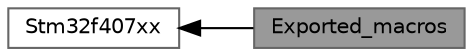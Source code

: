 digraph "Exported_macros"
{
 // LATEX_PDF_SIZE
  bgcolor="transparent";
  edge [fontname=Helvetica,fontsize=10,labelfontname=Helvetica,labelfontsize=10];
  node [fontname=Helvetica,fontsize=10,shape=box,height=0.2,width=0.4];
  rankdir=LR;
  Node1 [id="Node000001",label="Exported_macros",height=0.2,width=0.4,color="gray40", fillcolor="grey60", style="filled", fontcolor="black",tooltip=" "];
  Node2 [id="Node000002",label="Stm32f407xx",height=0.2,width=0.4,color="grey40", fillcolor="white", style="filled",URL="$group__stm32f407xx.html",tooltip=" "];
  Node2->Node1 [shape=plaintext, dir="back", style="solid"];
}
